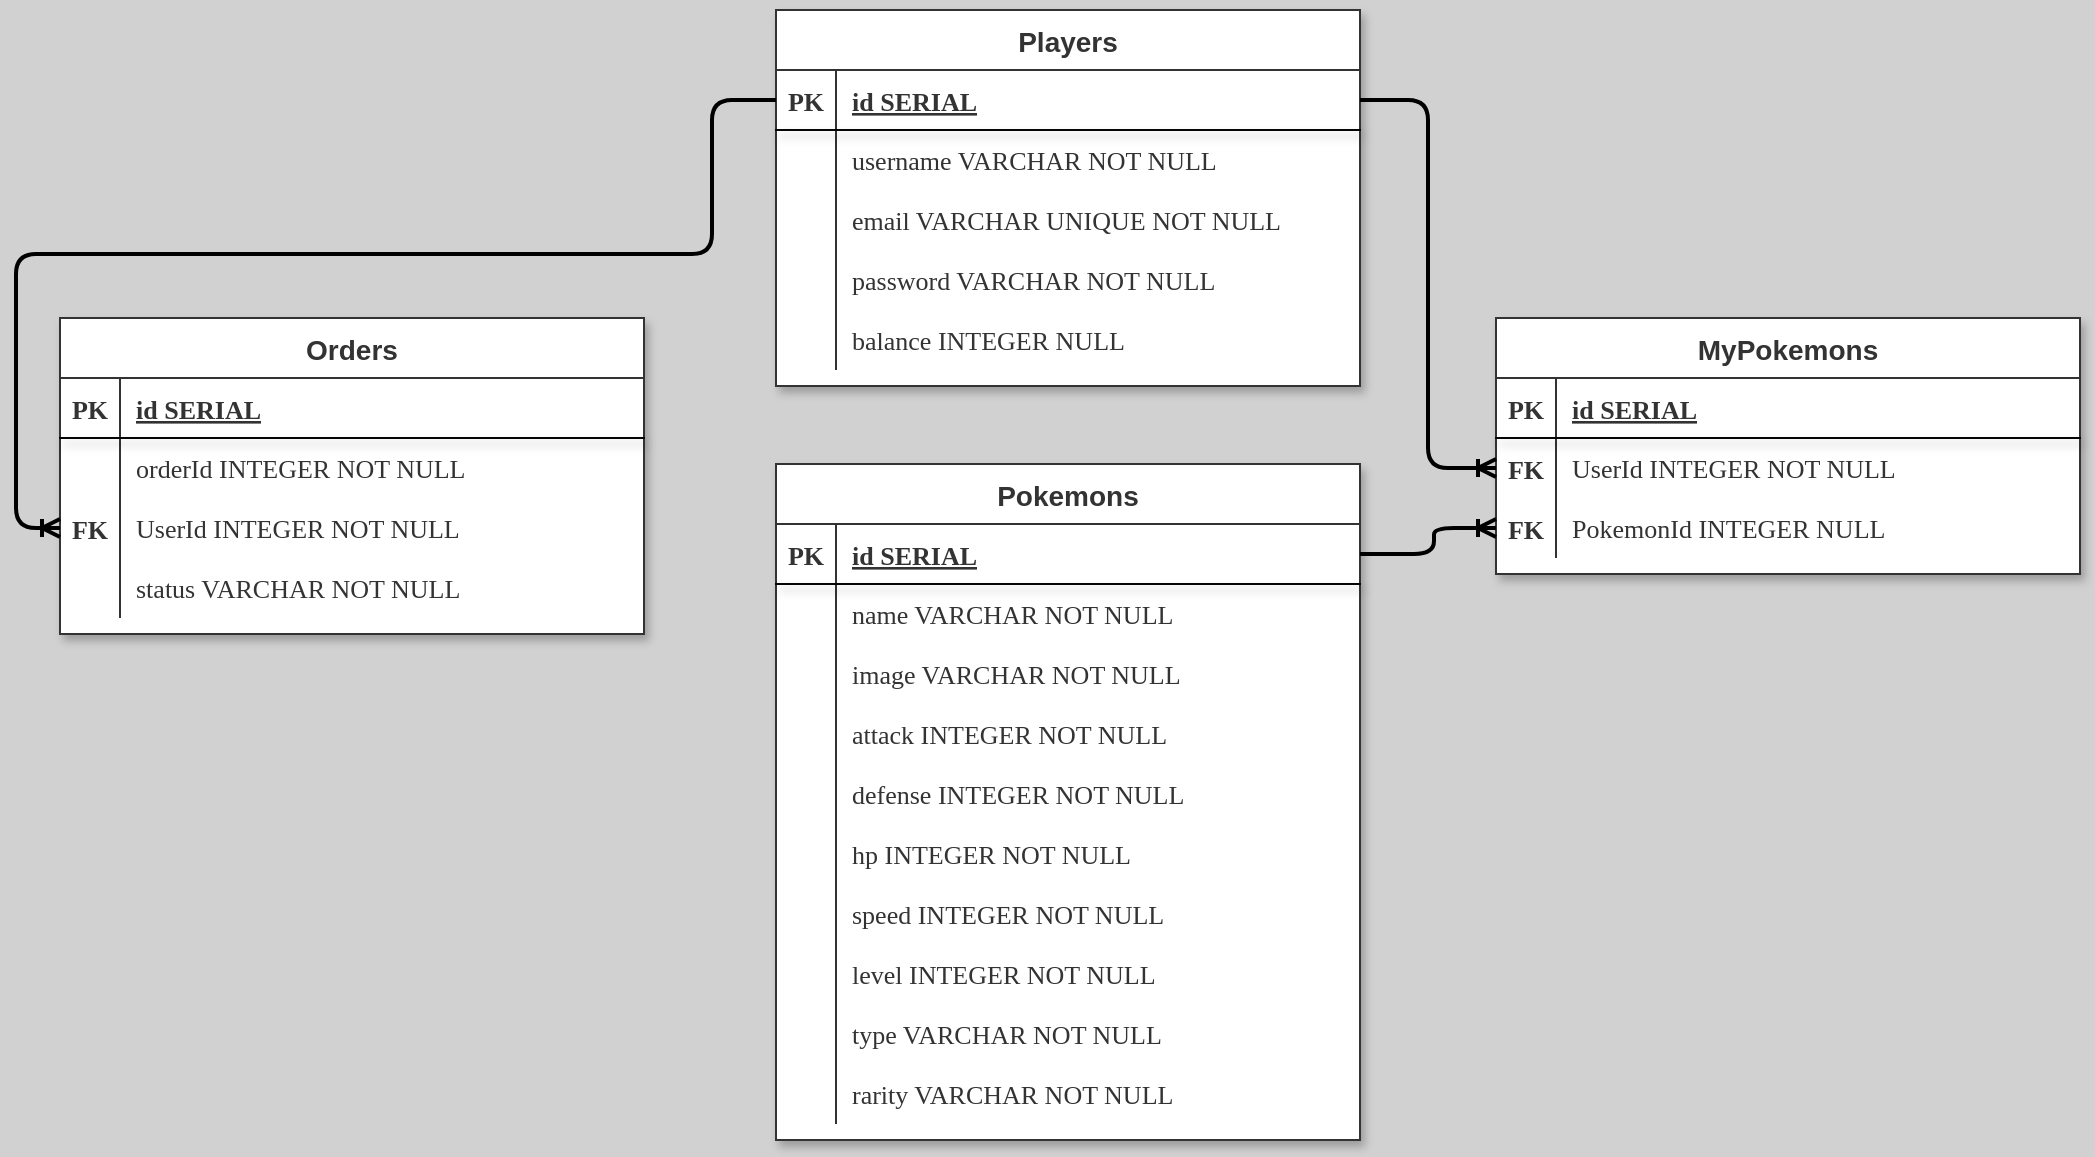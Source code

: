 <mxfile>
    <diagram id="W-rgIuuV7ytTB-WkS9EY" name="Page-1">
        <mxGraphModel dx="2461" dy="1062" grid="0" gridSize="10" guides="1" tooltips="1" connect="1" arrows="1" fold="1" page="0" pageScale="1" pageWidth="850" pageHeight="1100" background="#D1D1D1" math="0" shadow="0">
            <root>
                <mxCell id="0"/>
                <mxCell id="1" parent="0"/>
                <mxCell id="228" value="Players" style="shape=table;startSize=30;container=1;collapsible=1;childLayout=tableLayout;fixedRows=1;rowLines=0;fontStyle=1;align=center;resizeLast=1;rounded=0;shadow=1;comic=0;fillStyle=auto;pointerEvents=1;strokeColor=#333333;strokeWidth=1;fontFamily=Helvetica;fontSize=14;fillColor=#FFFFFF;gradientDirection=radial;fontColor=#333333;gradientColor=none;swimlaneFillColor=#FFFFFF;" parent="1" vertex="1">
                    <mxGeometry x="-515" y="-265" width="292" height="188" as="geometry"/>
                </mxCell>
                <mxCell id="229" value="" style="shape=tableRow;horizontal=0;startSize=0;swimlaneHead=0;swimlaneBody=0;fillColor=none;collapsible=0;dropTarget=0;points=[[0,0.5],[1,0.5]];portConstraint=eastwest;top=0;left=0;right=0;bottom=1;rounded=0;shadow=1;comic=0;fillStyle=auto;pointerEvents=1;strokeColor=#050505;strokeWidth=1;fontFamily=Helvetica;fontSize=12;fontColor=#333333;" parent="228" vertex="1">
                    <mxGeometry y="30" width="292" height="30" as="geometry"/>
                </mxCell>
                <mxCell id="230" value="PK" style="shape=partialRectangle;connectable=0;fillColor=none;top=0;left=0;bottom=0;right=0;fontStyle=1;overflow=hidden;rounded=0;shadow=1;comic=0;fillStyle=auto;pointerEvents=1;strokeColor=#050505;strokeWidth=1;fontFamily=Lucida Console;fontSize=13;fontColor=#333333;startSize=34;" parent="229" vertex="1">
                    <mxGeometry width="30" height="30" as="geometry">
                        <mxRectangle width="30" height="30" as="alternateBounds"/>
                    </mxGeometry>
                </mxCell>
                <mxCell id="231" value="id SERIAL" style="shape=partialRectangle;connectable=0;fillColor=none;top=0;left=0;bottom=0;right=0;align=left;spacingLeft=6;fontStyle=5;overflow=hidden;rounded=0;shadow=1;comic=0;fillStyle=auto;pointerEvents=1;strokeColor=#050505;strokeWidth=1;fontFamily=Lucida Console;fontSize=13;fontColor=#333333;startSize=34;" parent="229" vertex="1">
                    <mxGeometry x="30" width="262" height="30" as="geometry">
                        <mxRectangle width="262" height="30" as="alternateBounds"/>
                    </mxGeometry>
                </mxCell>
                <mxCell id="232" value="" style="shape=tableRow;horizontal=0;startSize=0;swimlaneHead=0;swimlaneBody=0;fillColor=none;collapsible=0;dropTarget=0;points=[[0,0.5],[1,0.5]];portConstraint=eastwest;top=0;left=0;right=0;bottom=0;rounded=0;shadow=1;comic=0;fillStyle=auto;pointerEvents=1;strokeColor=#050505;strokeWidth=1;fontFamily=Helvetica;fontSize=12;fontColor=#333333;" parent="228" vertex="1">
                    <mxGeometry y="60" width="292" height="30" as="geometry"/>
                </mxCell>
                <mxCell id="233" value="" style="shape=partialRectangle;connectable=0;fillColor=none;top=0;left=0;bottom=0;right=0;editable=1;overflow=hidden;rounded=0;shadow=1;comic=0;fillStyle=auto;pointerEvents=1;strokeColor=#050505;strokeWidth=1;fontFamily=Lucida Console;fontSize=13;fontColor=#333333;startSize=34;" parent="232" vertex="1">
                    <mxGeometry width="30" height="30" as="geometry">
                        <mxRectangle width="30" height="30" as="alternateBounds"/>
                    </mxGeometry>
                </mxCell>
                <mxCell id="234" value="username VARCHAR NOT NULL" style="shape=partialRectangle;connectable=0;fillColor=none;top=0;left=0;bottom=0;right=0;align=left;spacingLeft=6;overflow=hidden;rounded=0;shadow=1;comic=0;fillStyle=auto;pointerEvents=1;strokeColor=#050505;strokeWidth=1;fontFamily=Lucida Console;fontSize=13;fontColor=#333333;startSize=34;labelBackgroundColor=none;labelBorderColor=none;html=1;fontStyle=0" parent="232" vertex="1">
                    <mxGeometry x="30" width="262" height="30" as="geometry">
                        <mxRectangle width="262" height="30" as="alternateBounds"/>
                    </mxGeometry>
                </mxCell>
                <mxCell id="235" value="" style="shape=tableRow;horizontal=0;startSize=0;swimlaneHead=0;swimlaneBody=0;fillColor=none;collapsible=0;dropTarget=0;points=[[0,0.5],[1,0.5]];portConstraint=eastwest;top=0;left=0;right=0;bottom=0;rounded=0;shadow=1;comic=0;fillStyle=auto;pointerEvents=1;strokeColor=#050505;strokeWidth=1;fontFamily=Helvetica;fontSize=12;fontColor=#333333;" parent="228" vertex="1">
                    <mxGeometry y="90" width="292" height="30" as="geometry"/>
                </mxCell>
                <mxCell id="236" value="" style="shape=partialRectangle;connectable=0;fillColor=none;top=0;left=0;bottom=0;right=0;editable=1;overflow=hidden;rounded=0;shadow=1;comic=0;fillStyle=auto;pointerEvents=1;strokeColor=#050505;strokeWidth=1;fontFamily=Lucida Console;fontSize=13;fontColor=#333333;startSize=34;fontStyle=0" parent="235" vertex="1">
                    <mxGeometry width="30" height="30" as="geometry">
                        <mxRectangle width="30" height="30" as="alternateBounds"/>
                    </mxGeometry>
                </mxCell>
                <mxCell id="237" value="email VARCHAR UNIQUE NOT NULL" style="shape=partialRectangle;connectable=0;fillColor=none;top=0;left=0;bottom=0;right=0;align=left;spacingLeft=6;overflow=hidden;rounded=0;shadow=1;comic=0;fillStyle=auto;pointerEvents=1;strokeColor=#050505;strokeWidth=1;fontFamily=Lucida Console;fontSize=13;fontColor=#333333;startSize=34;labelBackgroundColor=none;labelBorderColor=none;html=1;fontStyle=0" parent="235" vertex="1">
                    <mxGeometry x="30" width="262" height="30" as="geometry">
                        <mxRectangle width="262" height="30" as="alternateBounds"/>
                    </mxGeometry>
                </mxCell>
                <mxCell id="238" value="" style="shape=tableRow;horizontal=0;startSize=0;swimlaneHead=0;swimlaneBody=0;fillColor=none;collapsible=0;dropTarget=0;points=[[0,0.5],[1,0.5]];portConstraint=eastwest;top=0;left=0;right=0;bottom=0;rounded=0;shadow=1;comic=0;fillStyle=auto;pointerEvents=1;strokeColor=#050505;strokeWidth=1;fontFamily=Helvetica;fontSize=12;fontColor=#333333;" parent="228" vertex="1">
                    <mxGeometry y="120" width="292" height="30" as="geometry"/>
                </mxCell>
                <mxCell id="239" value="" style="shape=partialRectangle;connectable=0;fillColor=none;top=0;left=0;bottom=0;right=0;editable=1;overflow=hidden;rounded=0;shadow=1;comic=0;fillStyle=auto;pointerEvents=1;strokeColor=#050505;strokeWidth=1;fontFamily=Lucida Console;fontSize=13;fontColor=#333333;startSize=34;" parent="238" vertex="1">
                    <mxGeometry width="30" height="30" as="geometry">
                        <mxRectangle width="30" height="30" as="alternateBounds"/>
                    </mxGeometry>
                </mxCell>
                <mxCell id="240" value="password VARCHAR NOT NULL" style="shape=partialRectangle;connectable=0;fillColor=none;top=0;left=0;bottom=0;right=0;align=left;spacingLeft=6;overflow=hidden;rounded=0;shadow=1;comic=0;fillStyle=auto;pointerEvents=1;strokeColor=#050505;strokeWidth=1;fontFamily=Lucida Console;fontSize=13;fontColor=#333333;startSize=34;labelBackgroundColor=none;labelBorderColor=none;html=1;fontStyle=0" parent="238" vertex="1">
                    <mxGeometry x="30" width="262" height="30" as="geometry">
                        <mxRectangle width="262" height="30" as="alternateBounds"/>
                    </mxGeometry>
                </mxCell>
                <mxCell id="241" style="shape=tableRow;horizontal=0;startSize=0;swimlaneHead=0;swimlaneBody=0;fillColor=none;collapsible=0;dropTarget=0;points=[[0,0.5],[1,0.5]];portConstraint=eastwest;top=0;left=0;right=0;bottom=0;rounded=0;shadow=1;comic=0;fillStyle=auto;pointerEvents=1;strokeColor=#050505;strokeWidth=1;fontFamily=Helvetica;fontSize=12;fontColor=#333333;" parent="228" vertex="1">
                    <mxGeometry y="150" width="292" height="30" as="geometry"/>
                </mxCell>
                <mxCell id="242" style="shape=partialRectangle;connectable=0;fillColor=none;top=0;left=0;bottom=0;right=0;editable=1;overflow=hidden;rounded=0;shadow=1;comic=0;fillStyle=auto;pointerEvents=1;strokeColor=#050505;strokeWidth=1;fontFamily=Lucida Console;fontSize=13;fontColor=#333333;startSize=34;" parent="241" vertex="1">
                    <mxGeometry width="30" height="30" as="geometry">
                        <mxRectangle width="30" height="30" as="alternateBounds"/>
                    </mxGeometry>
                </mxCell>
                <mxCell id="243" value="balance INTEGER NULL" style="shape=partialRectangle;connectable=0;fillColor=none;top=0;left=0;bottom=0;right=0;align=left;spacingLeft=6;overflow=hidden;rounded=0;shadow=1;comic=0;fillStyle=auto;pointerEvents=1;strokeColor=#050505;strokeWidth=1;fontFamily=Lucida Console;fontSize=13;fontColor=#333333;startSize=34;labelBackgroundColor=none;labelBorderColor=none;html=1;fontStyle=0" parent="241" vertex="1">
                    <mxGeometry x="30" width="262" height="30" as="geometry">
                        <mxRectangle width="262" height="30" as="alternateBounds"/>
                    </mxGeometry>
                </mxCell>
                <mxCell id="283" value="Pokemons" style="shape=table;startSize=30;container=1;collapsible=1;childLayout=tableLayout;fixedRows=1;rowLines=0;fontStyle=1;align=center;resizeLast=1;rounded=0;shadow=1;comic=0;fillStyle=auto;pointerEvents=1;strokeColor=#333333;strokeWidth=1;fontFamily=Helvetica;fontSize=14;fillColor=#FFFFFF;gradientDirection=radial;fontColor=#333333;gradientColor=none;swimlaneFillColor=#FFFFFF;" parent="1" vertex="1">
                    <mxGeometry x="-515" y="-38" width="292" height="338" as="geometry"/>
                </mxCell>
                <mxCell id="284" value="" style="shape=tableRow;horizontal=0;startSize=0;swimlaneHead=0;swimlaneBody=0;fillColor=none;collapsible=0;dropTarget=0;points=[[0,0.5],[1,0.5]];portConstraint=eastwest;top=0;left=0;right=0;bottom=1;rounded=0;shadow=1;comic=0;fillStyle=auto;pointerEvents=1;strokeColor=#050505;strokeWidth=1;fontFamily=Helvetica;fontSize=12;fontColor=#333333;" parent="283" vertex="1">
                    <mxGeometry y="30" width="292" height="30" as="geometry"/>
                </mxCell>
                <mxCell id="285" value="PK" style="shape=partialRectangle;connectable=0;fillColor=none;top=0;left=0;bottom=0;right=0;fontStyle=1;overflow=hidden;rounded=0;shadow=1;comic=0;fillStyle=auto;pointerEvents=1;strokeColor=#050505;strokeWidth=1;fontFamily=Lucida Console;fontSize=13;fontColor=#333333;startSize=34;" parent="284" vertex="1">
                    <mxGeometry width="30" height="30" as="geometry">
                        <mxRectangle width="30" height="30" as="alternateBounds"/>
                    </mxGeometry>
                </mxCell>
                <mxCell id="286" value="id SERIAL" style="shape=partialRectangle;connectable=0;fillColor=none;top=0;left=0;bottom=0;right=0;align=left;spacingLeft=6;fontStyle=5;overflow=hidden;rounded=0;shadow=1;comic=0;fillStyle=auto;pointerEvents=1;strokeColor=#050505;strokeWidth=1;fontFamily=Lucida Console;fontSize=13;fontColor=#333333;startSize=34;" parent="284" vertex="1">
                    <mxGeometry x="30" width="262" height="30" as="geometry">
                        <mxRectangle width="262" height="30" as="alternateBounds"/>
                    </mxGeometry>
                </mxCell>
                <mxCell id="287" value="" style="shape=tableRow;horizontal=0;startSize=0;swimlaneHead=0;swimlaneBody=0;fillColor=none;collapsible=0;dropTarget=0;points=[[0,0.5],[1,0.5]];portConstraint=eastwest;top=0;left=0;right=0;bottom=0;rounded=0;shadow=1;comic=0;fillStyle=auto;pointerEvents=1;strokeColor=#050505;strokeWidth=1;fontFamily=Helvetica;fontSize=12;fontColor=#333333;" parent="283" vertex="1">
                    <mxGeometry y="60" width="292" height="30" as="geometry"/>
                </mxCell>
                <mxCell id="288" value="" style="shape=partialRectangle;connectable=0;fillColor=none;top=0;left=0;bottom=0;right=0;editable=1;overflow=hidden;rounded=0;shadow=1;comic=0;fillStyle=auto;pointerEvents=1;strokeColor=#050505;strokeWidth=1;fontFamily=Lucida Console;fontSize=13;fontColor=#333333;startSize=34;" parent="287" vertex="1">
                    <mxGeometry width="30" height="30" as="geometry">
                        <mxRectangle width="30" height="30" as="alternateBounds"/>
                    </mxGeometry>
                </mxCell>
                <mxCell id="289" value="name VARCHAR NOT NULL" style="shape=partialRectangle;connectable=0;fillColor=none;top=0;left=0;bottom=0;right=0;align=left;spacingLeft=6;overflow=hidden;rounded=0;shadow=1;comic=0;fillStyle=auto;pointerEvents=1;strokeColor=#050505;strokeWidth=1;fontFamily=Lucida Console;fontSize=13;fontColor=#333333;startSize=34;labelBackgroundColor=none;labelBorderColor=none;html=1;fontStyle=0" parent="287" vertex="1">
                    <mxGeometry x="30" width="262" height="30" as="geometry">
                        <mxRectangle width="262" height="30" as="alternateBounds"/>
                    </mxGeometry>
                </mxCell>
                <mxCell id="306" style="shape=tableRow;horizontal=0;startSize=0;swimlaneHead=0;swimlaneBody=0;fillColor=none;collapsible=0;dropTarget=0;points=[[0,0.5],[1,0.5]];portConstraint=eastwest;top=0;left=0;right=0;bottom=0;rounded=0;shadow=1;comic=0;fillStyle=auto;pointerEvents=1;strokeColor=#050505;strokeWidth=1;fontFamily=Helvetica;fontSize=12;fontColor=#333333;" parent="283" vertex="1">
                    <mxGeometry y="90" width="292" height="30" as="geometry"/>
                </mxCell>
                <mxCell id="307" style="shape=partialRectangle;connectable=0;fillColor=none;top=0;left=0;bottom=0;right=0;editable=1;overflow=hidden;rounded=0;shadow=1;comic=0;fillStyle=auto;pointerEvents=1;strokeColor=#050505;strokeWidth=1;fontFamily=Lucida Console;fontSize=13;fontColor=#333333;startSize=34;" parent="306" vertex="1">
                    <mxGeometry width="30" height="30" as="geometry">
                        <mxRectangle width="30" height="30" as="alternateBounds"/>
                    </mxGeometry>
                </mxCell>
                <mxCell id="308" value="image VARCHAR NOT NULL" style="shape=partialRectangle;connectable=0;fillColor=none;top=0;left=0;bottom=0;right=0;align=left;spacingLeft=6;overflow=hidden;rounded=0;shadow=1;comic=0;fillStyle=auto;pointerEvents=1;strokeColor=#050505;strokeWidth=1;fontFamily=Lucida Console;fontSize=13;fontColor=#333333;startSize=34;labelBackgroundColor=none;labelBorderColor=none;html=1;fontStyle=0" parent="306" vertex="1">
                    <mxGeometry x="30" width="262" height="30" as="geometry">
                        <mxRectangle width="262" height="30" as="alternateBounds"/>
                    </mxGeometry>
                </mxCell>
                <mxCell id="309" style="shape=tableRow;horizontal=0;startSize=0;swimlaneHead=0;swimlaneBody=0;fillColor=none;collapsible=0;dropTarget=0;points=[[0,0.5],[1,0.5]];portConstraint=eastwest;top=0;left=0;right=0;bottom=0;rounded=0;shadow=1;comic=0;fillStyle=auto;pointerEvents=1;strokeColor=#050505;strokeWidth=1;fontFamily=Helvetica;fontSize=12;fontColor=#333333;" parent="283" vertex="1">
                    <mxGeometry y="120" width="292" height="30" as="geometry"/>
                </mxCell>
                <mxCell id="310" style="shape=partialRectangle;connectable=0;fillColor=none;top=0;left=0;bottom=0;right=0;editable=1;overflow=hidden;rounded=0;shadow=1;comic=0;fillStyle=auto;pointerEvents=1;strokeColor=#050505;strokeWidth=1;fontFamily=Lucida Console;fontSize=13;fontColor=#333333;startSize=34;" parent="309" vertex="1">
                    <mxGeometry width="30" height="30" as="geometry">
                        <mxRectangle width="30" height="30" as="alternateBounds"/>
                    </mxGeometry>
                </mxCell>
                <mxCell id="311" value="attack INTEGER NOT NULL" style="shape=partialRectangle;connectable=0;fillColor=none;top=0;left=0;bottom=0;right=0;align=left;spacingLeft=6;overflow=hidden;rounded=0;shadow=1;comic=0;fillStyle=auto;pointerEvents=1;strokeColor=#050505;strokeWidth=1;fontFamily=Lucida Console;fontSize=13;fontColor=#333333;startSize=34;labelBackgroundColor=none;labelBorderColor=none;html=1;fontStyle=0" parent="309" vertex="1">
                    <mxGeometry x="30" width="262" height="30" as="geometry">
                        <mxRectangle width="262" height="30" as="alternateBounds"/>
                    </mxGeometry>
                </mxCell>
                <mxCell id="323" style="shape=tableRow;horizontal=0;startSize=0;swimlaneHead=0;swimlaneBody=0;fillColor=none;collapsible=0;dropTarget=0;points=[[0,0.5],[1,0.5]];portConstraint=eastwest;top=0;left=0;right=0;bottom=0;rounded=0;shadow=1;comic=0;fillStyle=auto;pointerEvents=1;strokeColor=#050505;strokeWidth=1;fontFamily=Helvetica;fontSize=12;fontColor=#333333;" parent="283" vertex="1">
                    <mxGeometry y="150" width="292" height="30" as="geometry"/>
                </mxCell>
                <mxCell id="324" style="shape=partialRectangle;connectable=0;fillColor=none;top=0;left=0;bottom=0;right=0;editable=1;overflow=hidden;rounded=0;shadow=1;comic=0;fillStyle=auto;pointerEvents=1;strokeColor=#050505;strokeWidth=1;fontFamily=Lucida Console;fontSize=13;fontColor=#333333;startSize=34;" parent="323" vertex="1">
                    <mxGeometry width="30" height="30" as="geometry">
                        <mxRectangle width="30" height="30" as="alternateBounds"/>
                    </mxGeometry>
                </mxCell>
                <mxCell id="325" value="defense INTEGER NOT NULL" style="shape=partialRectangle;connectable=0;fillColor=none;top=0;left=0;bottom=0;right=0;align=left;spacingLeft=6;overflow=hidden;rounded=0;shadow=1;comic=0;fillStyle=auto;pointerEvents=1;strokeColor=#050505;strokeWidth=1;fontFamily=Lucida Console;fontSize=13;fontColor=#333333;startSize=34;labelBackgroundColor=none;labelBorderColor=none;html=1;fontStyle=0" parent="323" vertex="1">
                    <mxGeometry x="30" width="262" height="30" as="geometry">
                        <mxRectangle width="262" height="30" as="alternateBounds"/>
                    </mxGeometry>
                </mxCell>
                <mxCell id="326" style="shape=tableRow;horizontal=0;startSize=0;swimlaneHead=0;swimlaneBody=0;fillColor=none;collapsible=0;dropTarget=0;points=[[0,0.5],[1,0.5]];portConstraint=eastwest;top=0;left=0;right=0;bottom=0;rounded=0;shadow=1;comic=0;fillStyle=auto;pointerEvents=1;strokeColor=#050505;strokeWidth=1;fontFamily=Helvetica;fontSize=12;fontColor=#333333;" parent="283" vertex="1">
                    <mxGeometry y="180" width="292" height="30" as="geometry"/>
                </mxCell>
                <mxCell id="327" style="shape=partialRectangle;connectable=0;fillColor=none;top=0;left=0;bottom=0;right=0;editable=1;overflow=hidden;rounded=0;shadow=1;comic=0;fillStyle=auto;pointerEvents=1;strokeColor=#050505;strokeWidth=1;fontFamily=Lucida Console;fontSize=13;fontColor=#333333;startSize=34;" parent="326" vertex="1">
                    <mxGeometry width="30" height="30" as="geometry">
                        <mxRectangle width="30" height="30" as="alternateBounds"/>
                    </mxGeometry>
                </mxCell>
                <mxCell id="328" value="hp INTEGER NOT NULL" style="shape=partialRectangle;connectable=0;fillColor=none;top=0;left=0;bottom=0;right=0;align=left;spacingLeft=6;overflow=hidden;rounded=0;shadow=1;comic=0;fillStyle=auto;pointerEvents=1;strokeColor=#050505;strokeWidth=1;fontFamily=Lucida Console;fontSize=13;fontColor=#333333;startSize=34;labelBackgroundColor=none;labelBorderColor=none;html=1;fontStyle=0" parent="326" vertex="1">
                    <mxGeometry x="30" width="262" height="30" as="geometry">
                        <mxRectangle width="262" height="30" as="alternateBounds"/>
                    </mxGeometry>
                </mxCell>
                <mxCell id="329" style="shape=tableRow;horizontal=0;startSize=0;swimlaneHead=0;swimlaneBody=0;fillColor=none;collapsible=0;dropTarget=0;points=[[0,0.5],[1,0.5]];portConstraint=eastwest;top=0;left=0;right=0;bottom=0;rounded=0;shadow=1;comic=0;fillStyle=auto;pointerEvents=1;strokeColor=#050505;strokeWidth=1;fontFamily=Helvetica;fontSize=12;fontColor=#333333;" parent="283" vertex="1">
                    <mxGeometry y="210" width="292" height="30" as="geometry"/>
                </mxCell>
                <mxCell id="330" style="shape=partialRectangle;connectable=0;fillColor=none;top=0;left=0;bottom=0;right=0;editable=1;overflow=hidden;rounded=0;shadow=1;comic=0;fillStyle=auto;pointerEvents=1;strokeColor=#050505;strokeWidth=1;fontFamily=Lucida Console;fontSize=13;fontColor=#333333;startSize=34;" parent="329" vertex="1">
                    <mxGeometry width="30" height="30" as="geometry">
                        <mxRectangle width="30" height="30" as="alternateBounds"/>
                    </mxGeometry>
                </mxCell>
                <mxCell id="331" value="speed INTEGER NOT NULL" style="shape=partialRectangle;connectable=0;fillColor=none;top=0;left=0;bottom=0;right=0;align=left;spacingLeft=6;overflow=hidden;rounded=0;shadow=1;comic=0;fillStyle=auto;pointerEvents=1;strokeColor=#050505;strokeWidth=1;fontFamily=Lucida Console;fontSize=13;fontColor=#333333;startSize=34;labelBackgroundColor=none;labelBorderColor=none;html=1;fontStyle=0" parent="329" vertex="1">
                    <mxGeometry x="30" width="262" height="30" as="geometry">
                        <mxRectangle width="262" height="30" as="alternateBounds"/>
                    </mxGeometry>
                </mxCell>
                <mxCell id="332" style="shape=tableRow;horizontal=0;startSize=0;swimlaneHead=0;swimlaneBody=0;fillColor=none;collapsible=0;dropTarget=0;points=[[0,0.5],[1,0.5]];portConstraint=eastwest;top=0;left=0;right=0;bottom=0;rounded=0;shadow=1;comic=0;fillStyle=auto;pointerEvents=1;strokeColor=#050505;strokeWidth=1;fontFamily=Helvetica;fontSize=12;fontColor=#333333;" parent="283" vertex="1">
                    <mxGeometry y="240" width="292" height="30" as="geometry"/>
                </mxCell>
                <mxCell id="333" style="shape=partialRectangle;connectable=0;fillColor=none;top=0;left=0;bottom=0;right=0;editable=1;overflow=hidden;rounded=0;shadow=1;comic=0;fillStyle=auto;pointerEvents=1;strokeColor=#050505;strokeWidth=1;fontFamily=Lucida Console;fontSize=13;fontColor=#333333;startSize=34;" parent="332" vertex="1">
                    <mxGeometry width="30" height="30" as="geometry">
                        <mxRectangle width="30" height="30" as="alternateBounds"/>
                    </mxGeometry>
                </mxCell>
                <mxCell id="334" value="level INTEGER NOT NULL" style="shape=partialRectangle;connectable=0;fillColor=none;top=0;left=0;bottom=0;right=0;align=left;spacingLeft=6;overflow=hidden;rounded=0;shadow=1;comic=0;fillStyle=auto;pointerEvents=1;strokeColor=#050505;strokeWidth=1;fontFamily=Lucida Console;fontSize=13;fontColor=#333333;startSize=34;labelBackgroundColor=none;labelBorderColor=none;html=1;fontStyle=0" parent="332" vertex="1">
                    <mxGeometry x="30" width="262" height="30" as="geometry">
                        <mxRectangle width="262" height="30" as="alternateBounds"/>
                    </mxGeometry>
                </mxCell>
                <mxCell id="335" style="shape=tableRow;horizontal=0;startSize=0;swimlaneHead=0;swimlaneBody=0;fillColor=none;collapsible=0;dropTarget=0;points=[[0,0.5],[1,0.5]];portConstraint=eastwest;top=0;left=0;right=0;bottom=0;rounded=0;shadow=1;comic=0;fillStyle=auto;pointerEvents=1;strokeColor=#050505;strokeWidth=1;fontFamily=Helvetica;fontSize=12;fontColor=#333333;" parent="283" vertex="1">
                    <mxGeometry y="270" width="292" height="30" as="geometry"/>
                </mxCell>
                <mxCell id="336" style="shape=partialRectangle;connectable=0;fillColor=none;top=0;left=0;bottom=0;right=0;editable=1;overflow=hidden;rounded=0;shadow=1;comic=0;fillStyle=auto;pointerEvents=1;strokeColor=#050505;strokeWidth=1;fontFamily=Lucida Console;fontSize=13;fontColor=#333333;startSize=34;" parent="335" vertex="1">
                    <mxGeometry width="30" height="30" as="geometry">
                        <mxRectangle width="30" height="30" as="alternateBounds"/>
                    </mxGeometry>
                </mxCell>
                <mxCell id="337" value="type VARCHAR NOT NULL" style="shape=partialRectangle;connectable=0;fillColor=none;top=0;left=0;bottom=0;right=0;align=left;spacingLeft=6;overflow=hidden;rounded=0;shadow=1;comic=0;fillStyle=auto;pointerEvents=1;strokeColor=#050505;strokeWidth=1;fontFamily=Lucida Console;fontSize=13;fontColor=#333333;startSize=34;labelBackgroundColor=none;labelBorderColor=none;html=1;fontStyle=0" parent="335" vertex="1">
                    <mxGeometry x="30" width="262" height="30" as="geometry">
                        <mxRectangle width="262" height="30" as="alternateBounds"/>
                    </mxGeometry>
                </mxCell>
                <mxCell id="338" style="shape=tableRow;horizontal=0;startSize=0;swimlaneHead=0;swimlaneBody=0;fillColor=none;collapsible=0;dropTarget=0;points=[[0,0.5],[1,0.5]];portConstraint=eastwest;top=0;left=0;right=0;bottom=0;rounded=0;shadow=1;comic=0;fillStyle=auto;pointerEvents=1;strokeColor=#050505;strokeWidth=1;fontFamily=Helvetica;fontSize=12;fontColor=#333333;" parent="283" vertex="1">
                    <mxGeometry y="300" width="292" height="30" as="geometry"/>
                </mxCell>
                <mxCell id="339" style="shape=partialRectangle;connectable=0;fillColor=none;top=0;left=0;bottom=0;right=0;editable=1;overflow=hidden;rounded=0;shadow=1;comic=0;fillStyle=auto;pointerEvents=1;strokeColor=#050505;strokeWidth=1;fontFamily=Lucida Console;fontSize=13;fontColor=#333333;startSize=34;" parent="338" vertex="1">
                    <mxGeometry width="30" height="30" as="geometry">
                        <mxRectangle width="30" height="30" as="alternateBounds"/>
                    </mxGeometry>
                </mxCell>
                <mxCell id="340" value="rarity VARCHAR NOT NULL" style="shape=partialRectangle;connectable=0;fillColor=none;top=0;left=0;bottom=0;right=0;align=left;spacingLeft=6;overflow=hidden;rounded=0;shadow=1;comic=0;fillStyle=auto;pointerEvents=1;strokeColor=#050505;strokeWidth=1;fontFamily=Lucida Console;fontSize=13;fontColor=#333333;startSize=34;labelBackgroundColor=none;labelBorderColor=none;html=1;fontStyle=0" parent="338" vertex="1">
                    <mxGeometry x="30" width="262" height="30" as="geometry">
                        <mxRectangle width="262" height="30" as="alternateBounds"/>
                    </mxGeometry>
                </mxCell>
                <mxCell id="341" value="MyPokemons" style="shape=table;startSize=30;container=1;collapsible=1;childLayout=tableLayout;fixedRows=1;rowLines=0;fontStyle=1;align=center;resizeLast=1;rounded=0;shadow=1;comic=0;fillStyle=auto;pointerEvents=1;strokeColor=#333333;strokeWidth=1;fontFamily=Helvetica;fontSize=14;fillColor=#FFFFFF;gradientDirection=radial;fontColor=#333333;gradientColor=none;swimlaneFillColor=#FFFFFF;" parent="1" vertex="1">
                    <mxGeometry x="-155" y="-111" width="292" height="128" as="geometry"/>
                </mxCell>
                <mxCell id="342" value="" style="shape=tableRow;horizontal=0;startSize=0;swimlaneHead=0;swimlaneBody=0;fillColor=none;collapsible=0;dropTarget=0;points=[[0,0.5],[1,0.5]];portConstraint=eastwest;top=0;left=0;right=0;bottom=1;rounded=0;shadow=1;comic=0;fillStyle=auto;pointerEvents=1;strokeColor=#050505;strokeWidth=1;fontFamily=Helvetica;fontSize=12;fontColor=#333333;" parent="341" vertex="1">
                    <mxGeometry y="30" width="292" height="30" as="geometry"/>
                </mxCell>
                <mxCell id="343" value="PK" style="shape=partialRectangle;connectable=0;fillColor=none;top=0;left=0;bottom=0;right=0;fontStyle=1;overflow=hidden;rounded=0;shadow=1;comic=0;fillStyle=auto;pointerEvents=1;strokeColor=#050505;strokeWidth=1;fontFamily=Lucida Console;fontSize=13;fontColor=#333333;startSize=34;" parent="342" vertex="1">
                    <mxGeometry width="30" height="30" as="geometry">
                        <mxRectangle width="30" height="30" as="alternateBounds"/>
                    </mxGeometry>
                </mxCell>
                <mxCell id="344" value="id SERIAL" style="shape=partialRectangle;connectable=0;fillColor=none;top=0;left=0;bottom=0;right=0;align=left;spacingLeft=6;fontStyle=5;overflow=hidden;rounded=0;shadow=1;comic=0;fillStyle=auto;pointerEvents=1;strokeColor=#050505;strokeWidth=1;fontFamily=Lucida Console;fontSize=13;fontColor=#333333;startSize=34;" parent="342" vertex="1">
                    <mxGeometry x="30" width="262" height="30" as="geometry">
                        <mxRectangle width="262" height="30" as="alternateBounds"/>
                    </mxGeometry>
                </mxCell>
                <mxCell id="345" value="" style="shape=tableRow;horizontal=0;startSize=0;swimlaneHead=0;swimlaneBody=0;fillColor=none;collapsible=0;dropTarget=0;points=[[0,0.5],[1,0.5]];portConstraint=eastwest;top=0;left=0;right=0;bottom=0;rounded=0;shadow=1;comic=0;fillStyle=auto;pointerEvents=1;strokeColor=#050505;strokeWidth=1;fontFamily=Helvetica;fontSize=12;fontColor=#333333;" parent="341" vertex="1">
                    <mxGeometry y="60" width="292" height="30" as="geometry"/>
                </mxCell>
                <mxCell id="346" value="FK" style="shape=partialRectangle;connectable=0;fillColor=none;top=0;left=0;bottom=0;right=0;editable=1;overflow=hidden;rounded=0;shadow=1;comic=0;fillStyle=auto;pointerEvents=1;strokeColor=#050505;strokeWidth=1;fontFamily=Lucida Console;fontSize=13;fontColor=#333333;startSize=34;fontStyle=1" parent="345" vertex="1">
                    <mxGeometry width="30" height="30" as="geometry">
                        <mxRectangle width="30" height="30" as="alternateBounds"/>
                    </mxGeometry>
                </mxCell>
                <mxCell id="347" value="UserId INTEGER NOT NULL" style="shape=partialRectangle;connectable=0;fillColor=none;top=0;left=0;bottom=0;right=0;align=left;spacingLeft=6;overflow=hidden;rounded=0;shadow=1;comic=0;fillStyle=auto;pointerEvents=1;strokeColor=#050505;strokeWidth=1;fontFamily=Lucida Console;fontSize=13;fontColor=#333333;startSize=34;labelBackgroundColor=none;labelBorderColor=none;html=1;fontStyle=0" parent="345" vertex="1">
                    <mxGeometry x="30" width="262" height="30" as="geometry">
                        <mxRectangle width="262" height="30" as="alternateBounds"/>
                    </mxGeometry>
                </mxCell>
                <mxCell id="354" style="shape=tableRow;horizontal=0;startSize=0;swimlaneHead=0;swimlaneBody=0;fillColor=none;collapsible=0;dropTarget=0;points=[[0,0.5],[1,0.5]];portConstraint=eastwest;top=0;left=0;right=0;bottom=0;rounded=0;shadow=1;comic=0;fillStyle=auto;pointerEvents=1;strokeColor=#050505;strokeWidth=1;fontFamily=Helvetica;fontSize=12;fontColor=#333333;" parent="341" vertex="1">
                    <mxGeometry y="90" width="292" height="30" as="geometry"/>
                </mxCell>
                <mxCell id="355" value="FK" style="shape=partialRectangle;connectable=0;fillColor=none;top=0;left=0;bottom=0;right=0;editable=1;overflow=hidden;rounded=0;shadow=1;comic=0;fillStyle=auto;pointerEvents=1;strokeColor=#050505;strokeWidth=1;fontFamily=Lucida Console;fontSize=13;fontColor=#333333;startSize=34;fontStyle=1" parent="354" vertex="1">
                    <mxGeometry width="30" height="30" as="geometry">
                        <mxRectangle width="30" height="30" as="alternateBounds"/>
                    </mxGeometry>
                </mxCell>
                <mxCell id="356" value="PokemonId INTEGER NULL" style="shape=partialRectangle;connectable=0;fillColor=none;top=0;left=0;bottom=0;right=0;align=left;spacingLeft=6;overflow=hidden;rounded=0;shadow=1;comic=0;fillStyle=auto;pointerEvents=1;strokeColor=#050505;strokeWidth=1;fontFamily=Lucida Console;fontSize=13;fontColor=#333333;startSize=34;labelBackgroundColor=none;labelBorderColor=none;html=1;fontStyle=0" parent="354" vertex="1">
                    <mxGeometry x="30" width="262" height="30" as="geometry">
                        <mxRectangle width="262" height="30" as="alternateBounds"/>
                    </mxGeometry>
                </mxCell>
                <mxCell id="357" value="Orders" style="shape=table;startSize=30;container=1;collapsible=1;childLayout=tableLayout;fixedRows=1;rowLines=0;fontStyle=1;align=center;resizeLast=1;rounded=0;shadow=1;comic=0;fillStyle=auto;pointerEvents=1;strokeColor=#333333;strokeWidth=1;fontFamily=Helvetica;fontSize=14;fillColor=#FFFFFF;gradientDirection=radial;fontColor=#333333;gradientColor=none;swimlaneFillColor=#FFFFFF;" parent="1" vertex="1">
                    <mxGeometry x="-873" y="-111" width="292" height="158" as="geometry"/>
                </mxCell>
                <mxCell id="358" value="" style="shape=tableRow;horizontal=0;startSize=0;swimlaneHead=0;swimlaneBody=0;fillColor=none;collapsible=0;dropTarget=0;points=[[0,0.5],[1,0.5]];portConstraint=eastwest;top=0;left=0;right=0;bottom=1;rounded=0;shadow=1;comic=0;fillStyle=auto;pointerEvents=1;strokeColor=#050505;strokeWidth=1;fontFamily=Helvetica;fontSize=12;fontColor=#333333;" parent="357" vertex="1">
                    <mxGeometry y="30" width="292" height="30" as="geometry"/>
                </mxCell>
                <mxCell id="359" value="PK" style="shape=partialRectangle;connectable=0;fillColor=none;top=0;left=0;bottom=0;right=0;fontStyle=1;overflow=hidden;rounded=0;shadow=1;comic=0;fillStyle=auto;pointerEvents=1;strokeColor=#050505;strokeWidth=1;fontFamily=Lucida Console;fontSize=13;fontColor=#333333;startSize=34;" parent="358" vertex="1">
                    <mxGeometry width="30" height="30" as="geometry">
                        <mxRectangle width="30" height="30" as="alternateBounds"/>
                    </mxGeometry>
                </mxCell>
                <mxCell id="360" value="id SERIAL" style="shape=partialRectangle;connectable=0;fillColor=none;top=0;left=0;bottom=0;right=0;align=left;spacingLeft=6;fontStyle=5;overflow=hidden;rounded=0;shadow=1;comic=0;fillStyle=auto;pointerEvents=1;strokeColor=#050505;strokeWidth=1;fontFamily=Lucida Console;fontSize=13;fontColor=#333333;startSize=34;" parent="358" vertex="1">
                    <mxGeometry x="30" width="262" height="30" as="geometry">
                        <mxRectangle width="262" height="30" as="alternateBounds"/>
                    </mxGeometry>
                </mxCell>
                <mxCell id="367" style="shape=tableRow;horizontal=0;startSize=0;swimlaneHead=0;swimlaneBody=0;fillColor=none;collapsible=0;dropTarget=0;points=[[0,0.5],[1,0.5]];portConstraint=eastwest;top=0;left=0;right=0;bottom=0;rounded=0;shadow=1;comic=0;fillStyle=auto;pointerEvents=1;strokeColor=#050505;strokeWidth=1;fontFamily=Helvetica;fontSize=12;fontColor=#333333;" parent="357" vertex="1">
                    <mxGeometry y="60" width="292" height="30" as="geometry"/>
                </mxCell>
                <mxCell id="368" value="" style="shape=partialRectangle;connectable=0;fillColor=none;top=0;left=0;bottom=0;right=0;editable=1;overflow=hidden;rounded=0;shadow=1;comic=0;fillStyle=auto;pointerEvents=1;strokeColor=#050505;strokeWidth=1;fontFamily=Lucida Console;fontSize=13;fontColor=#333333;startSize=34;fontStyle=1" parent="367" vertex="1">
                    <mxGeometry width="30" height="30" as="geometry">
                        <mxRectangle width="30" height="30" as="alternateBounds"/>
                    </mxGeometry>
                </mxCell>
                <mxCell id="369" value="orderId INTEGER NOT NULL" style="shape=partialRectangle;connectable=0;fillColor=none;top=0;left=0;bottom=0;right=0;align=left;spacingLeft=6;overflow=hidden;rounded=0;shadow=1;comic=0;fillStyle=auto;pointerEvents=1;strokeColor=#050505;strokeWidth=1;fontFamily=Lucida Console;fontSize=13;fontColor=#333333;startSize=34;labelBackgroundColor=none;labelBorderColor=none;html=1;fontStyle=0" parent="367" vertex="1">
                    <mxGeometry x="30" width="262" height="30" as="geometry">
                        <mxRectangle width="262" height="30" as="alternateBounds"/>
                    </mxGeometry>
                </mxCell>
                <mxCell id="361" value="" style="shape=tableRow;horizontal=0;startSize=0;swimlaneHead=0;swimlaneBody=0;fillColor=none;collapsible=0;dropTarget=0;points=[[0,0.5],[1,0.5]];portConstraint=eastwest;top=0;left=0;right=0;bottom=0;rounded=0;shadow=1;comic=0;fillStyle=auto;pointerEvents=1;strokeColor=#050505;strokeWidth=1;fontFamily=Helvetica;fontSize=12;fontColor=#333333;" parent="357" vertex="1">
                    <mxGeometry y="90" width="292" height="30" as="geometry"/>
                </mxCell>
                <mxCell id="362" value="FK" style="shape=partialRectangle;connectable=0;fillColor=none;top=0;left=0;bottom=0;right=0;editable=1;overflow=hidden;rounded=0;shadow=1;comic=0;fillStyle=auto;pointerEvents=1;strokeColor=#050505;strokeWidth=1;fontFamily=Lucida Console;fontSize=13;fontColor=#333333;startSize=34;fontStyle=1" parent="361" vertex="1">
                    <mxGeometry width="30" height="30" as="geometry">
                        <mxRectangle width="30" height="30" as="alternateBounds"/>
                    </mxGeometry>
                </mxCell>
                <mxCell id="363" value="UserId INTEGER NOT NULL" style="shape=partialRectangle;connectable=0;fillColor=none;top=0;left=0;bottom=0;right=0;align=left;spacingLeft=6;overflow=hidden;rounded=0;shadow=1;comic=0;fillStyle=auto;pointerEvents=1;strokeColor=#050505;strokeWidth=1;fontFamily=Lucida Console;fontSize=13;fontColor=#333333;startSize=34;labelBackgroundColor=none;labelBorderColor=none;html=1;fontStyle=0" parent="361" vertex="1">
                    <mxGeometry x="30" width="262" height="30" as="geometry">
                        <mxRectangle width="262" height="30" as="alternateBounds"/>
                    </mxGeometry>
                </mxCell>
                <mxCell id="364" style="shape=tableRow;horizontal=0;startSize=0;swimlaneHead=0;swimlaneBody=0;fillColor=none;collapsible=0;dropTarget=0;points=[[0,0.5],[1,0.5]];portConstraint=eastwest;top=0;left=0;right=0;bottom=0;rounded=0;shadow=1;comic=0;fillStyle=auto;pointerEvents=1;strokeColor=#050505;strokeWidth=1;fontFamily=Helvetica;fontSize=12;fontColor=#333333;" parent="357" vertex="1">
                    <mxGeometry y="120" width="292" height="30" as="geometry"/>
                </mxCell>
                <mxCell id="365" value="" style="shape=partialRectangle;connectable=0;fillColor=none;top=0;left=0;bottom=0;right=0;editable=1;overflow=hidden;rounded=0;shadow=1;comic=0;fillStyle=auto;pointerEvents=1;strokeColor=#050505;strokeWidth=1;fontFamily=Lucida Console;fontSize=13;fontColor=#333333;startSize=34;fontStyle=1" parent="364" vertex="1">
                    <mxGeometry width="30" height="30" as="geometry">
                        <mxRectangle width="30" height="30" as="alternateBounds"/>
                    </mxGeometry>
                </mxCell>
                <mxCell id="366" value="status VARCHAR NOT NULL" style="shape=partialRectangle;connectable=0;fillColor=none;top=0;left=0;bottom=0;right=0;align=left;spacingLeft=6;overflow=hidden;rounded=0;shadow=1;comic=0;fillStyle=auto;pointerEvents=1;strokeColor=#050505;strokeWidth=1;fontFamily=Lucida Console;fontSize=13;fontColor=#333333;startSize=34;labelBackgroundColor=none;labelBorderColor=none;html=1;fontStyle=0" parent="364" vertex="1">
                    <mxGeometry x="30" width="262" height="30" as="geometry">
                        <mxRectangle width="262" height="30" as="alternateBounds"/>
                    </mxGeometry>
                </mxCell>
                <mxCell id="370" value="" style="edgeStyle=orthogonalEdgeStyle;fontSize=12;html=1;endArrow=ERoneToMany;strokeColor=#000000;strokeWidth=2;" parent="1" source="229" target="345" edge="1">
                    <mxGeometry width="100" height="100" relative="1" as="geometry">
                        <mxPoint x="72" y="-129" as="sourcePoint"/>
                        <mxPoint x="172" y="-229" as="targetPoint"/>
                    </mxGeometry>
                </mxCell>
                <mxCell id="371" value="" style="edgeStyle=orthogonalEdgeStyle;fontSize=12;html=1;endArrow=ERoneToMany;strokeColor=#000000;strokeWidth=2;" parent="1" source="229" target="361" edge="1">
                    <mxGeometry width="100" height="100" relative="1" as="geometry">
                        <mxPoint x="-614" y="-162" as="sourcePoint"/>
                        <mxPoint x="-556" y="-132" as="targetPoint"/>
                        <Array as="points">
                            <mxPoint x="-547" y="-220"/>
                            <mxPoint x="-547" y="-143"/>
                            <mxPoint x="-895" y="-143"/>
                            <mxPoint x="-895" y="-6"/>
                        </Array>
                    </mxGeometry>
                </mxCell>
                <mxCell id="372" value="" style="edgeStyle=orthogonalEdgeStyle;fontSize=12;html=1;endArrow=ERoneToMany;strokeColor=#000000;strokeWidth=2;" parent="1" source="284" target="354" edge="1">
                    <mxGeometry width="100" height="100" relative="1" as="geometry">
                        <mxPoint x="140" y="-111" as="sourcePoint"/>
                        <mxPoint x="151" y="-91" as="targetPoint"/>
                        <Array as="points">
                            <mxPoint x="-186" y="7"/>
                            <mxPoint x="-186" y="-6"/>
                        </Array>
                    </mxGeometry>
                </mxCell>
            </root>
        </mxGraphModel>
    </diagram>
</mxfile>
